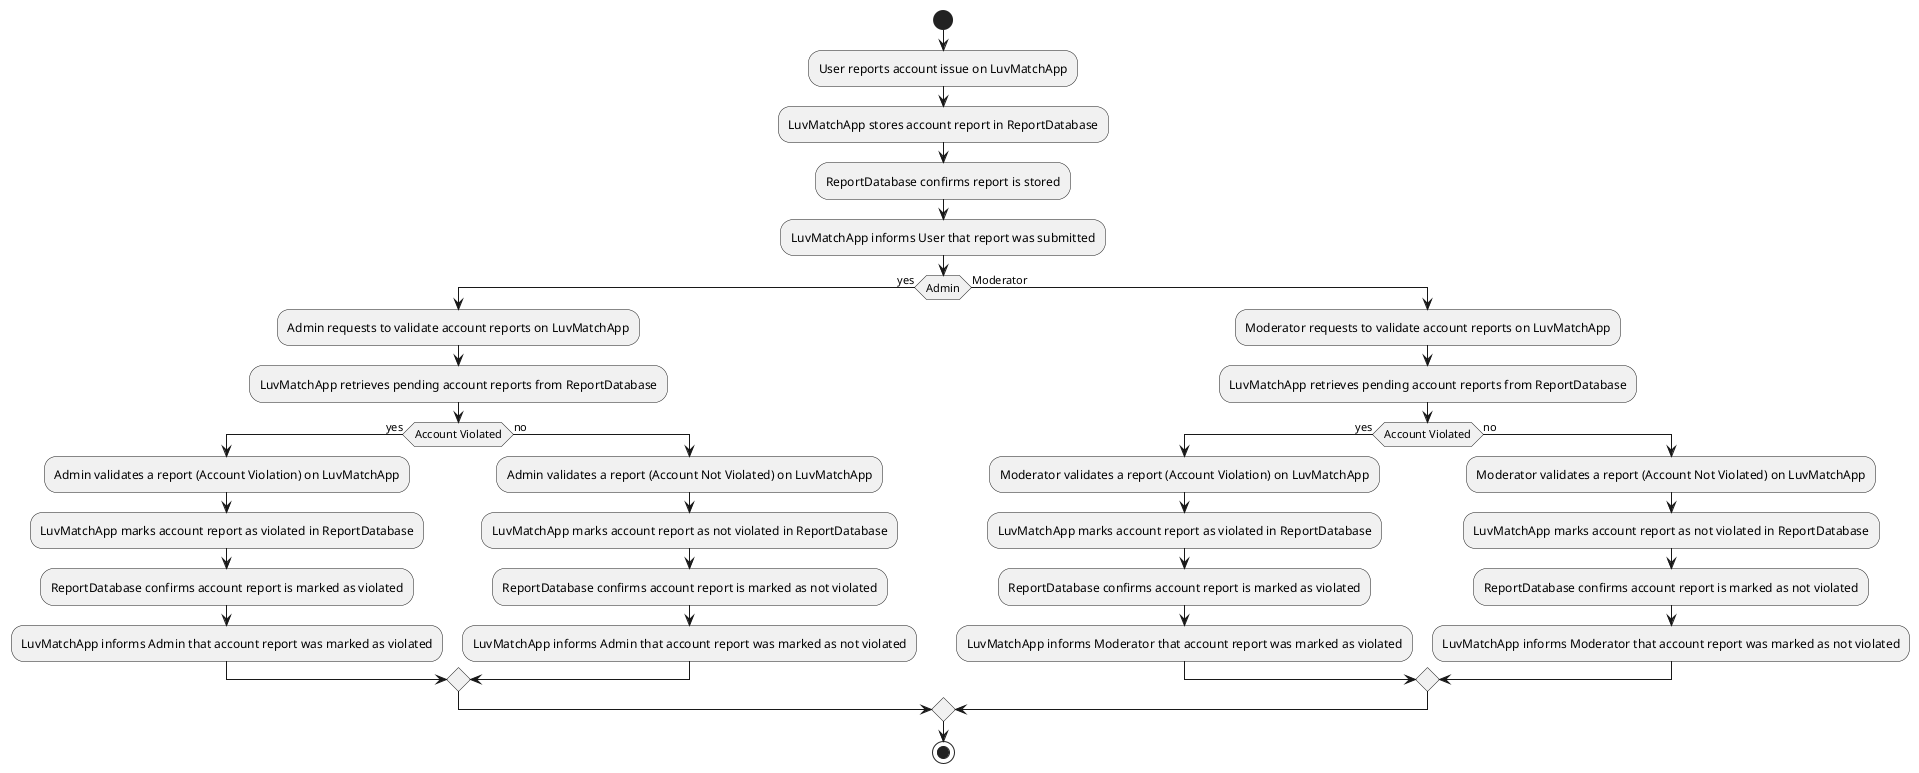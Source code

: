 @startuml

start

:User reports account issue on LuvMatchApp;

:LuvMatchApp stores account report in ReportDatabase;

:ReportDatabase confirms report is stored;

:LuvMatchApp informs User that report was submitted;

if (Admin) then (yes)
   :Admin requests to validate account reports on LuvMatchApp;
   :LuvMatchApp retrieves pending account reports from ReportDatabase;
   if (Account Violated) then (yes)
      :Admin validates a report (Account Violation) on LuvMatchApp;
      :LuvMatchApp marks account report as violated in ReportDatabase;
      :ReportDatabase confirms account report is marked as violated;
      :LuvMatchApp informs Admin that account report was marked as violated;
   else (no)
      :Admin validates a report (Account Not Violated) on LuvMatchApp;
      :LuvMatchApp marks account report as not violated in ReportDatabase;
      :ReportDatabase confirms account report is marked as not violated;
      :LuvMatchApp informs Admin that account report was marked as not violated;
   endif
else (Moderator)
   :Moderator requests to validate account reports on LuvMatchApp;
   :LuvMatchApp retrieves pending account reports from ReportDatabase;
   if (Account Violated) then (yes)
      :Moderator validates a report (Account Violation) on LuvMatchApp;
      :LuvMatchApp marks account report as violated in ReportDatabase;
      :ReportDatabase confirms account report is marked as violated;
      :LuvMatchApp informs Moderator that account report was marked as violated;
   else (no)
      :Moderator validates a report (Account Not Violated) on LuvMatchApp;
      :LuvMatchApp marks account report as not violated in ReportDatabase;
      :ReportDatabase confirms account report is marked as not violated;
      :LuvMatchApp informs Moderator that account report was marked as not violated;
   endif
endif

stop

@enduml
